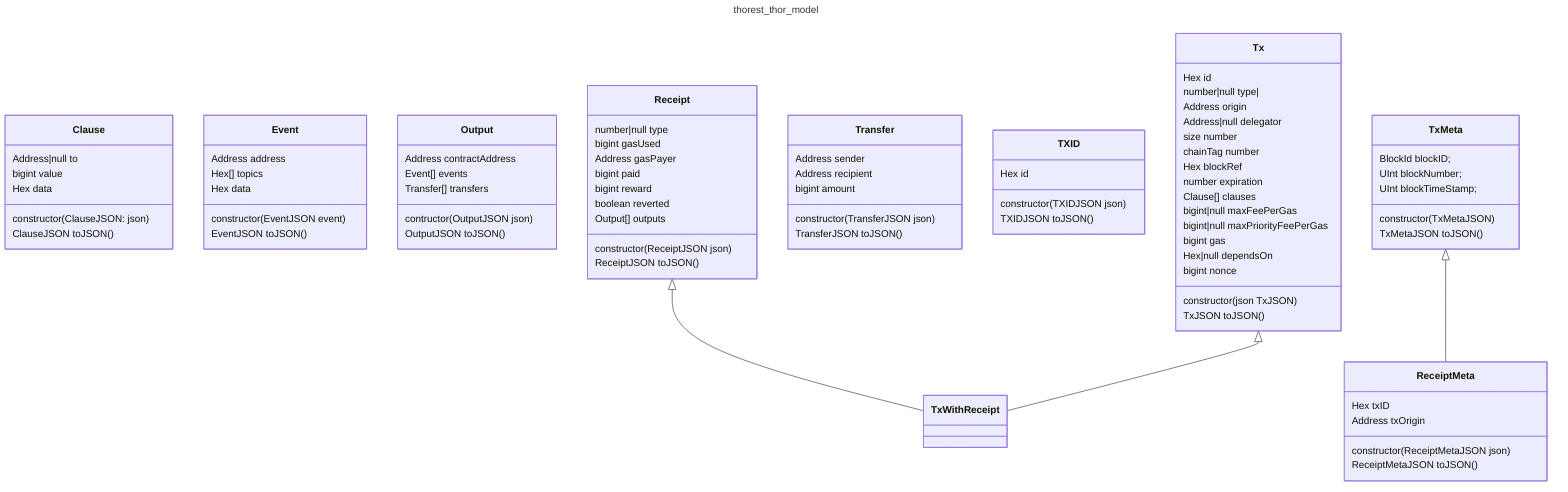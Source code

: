 ---
title: thorest_thor_model
---
classDiagram
    class Clause {
        Address|null to
        bigint value
        Hex data
        constructor(ClauseJSON: json)
        ClauseJSON toJSON()
    }
    class Event {
        Address address
        Hex[] topics
        Hex data
        constructor(EventJSON event)
        EventJSON toJSON()
    }
    class Output {
        Address contractAddress
        Event[] events
        Transfer[] transfers
        contructor(OutputJSON json)
        OutputJSON toJSON()
    }
    class Receipt {
        number|null type
        bigint gasUsed
        Address gasPayer
        bigint paid
        bigint reward
        boolean reverted
        Output[] outputs
        constructor(ReceiptJSON json)
        ReceiptJSON toJSON()
    }
    class ReceiptMeta {
        Hex txID
        Address txOrigin
        constructor(ReceiptMetaJSON json)
        ReceiptMetaJSON toJSON()
    }
    class Transfer {
        Address sender
        Address recipient
        bigint amount
        constructor(TransferJSON json)
        TransferJSON toJSON()
    }
    class TXID {
        Hex id
        constructor(TXIDJSON json)
        TXIDJSON toJSON()
    }
    class Tx {
        Hex id
        number|null type|
        Address origin
        Address|null delegator
        size number
        chainTag number
        Hex blockRef
        number expiration
        Clause[] clauses
        bigint|null maxFeePerGas
        bigint|null maxPriorityFeePerGas
        bigint gas
        Hex|null dependsOn
        bigint nonce
        constructor(json TxJSON)
        TxJSON toJSON()
    }
    class TxMeta {
        BlockId blockID;
        UInt blockNumber;
        UInt blockTimeStamp;
        constructor(TxMetaJSON)
        TxMetaJSON toJSON()
    }
    class TxWithReceipt {
    }
    Receipt <|-- TxWithReceipt
    Tx <|-- TxWithReceipt
    TxMeta <|-- ReceiptMeta